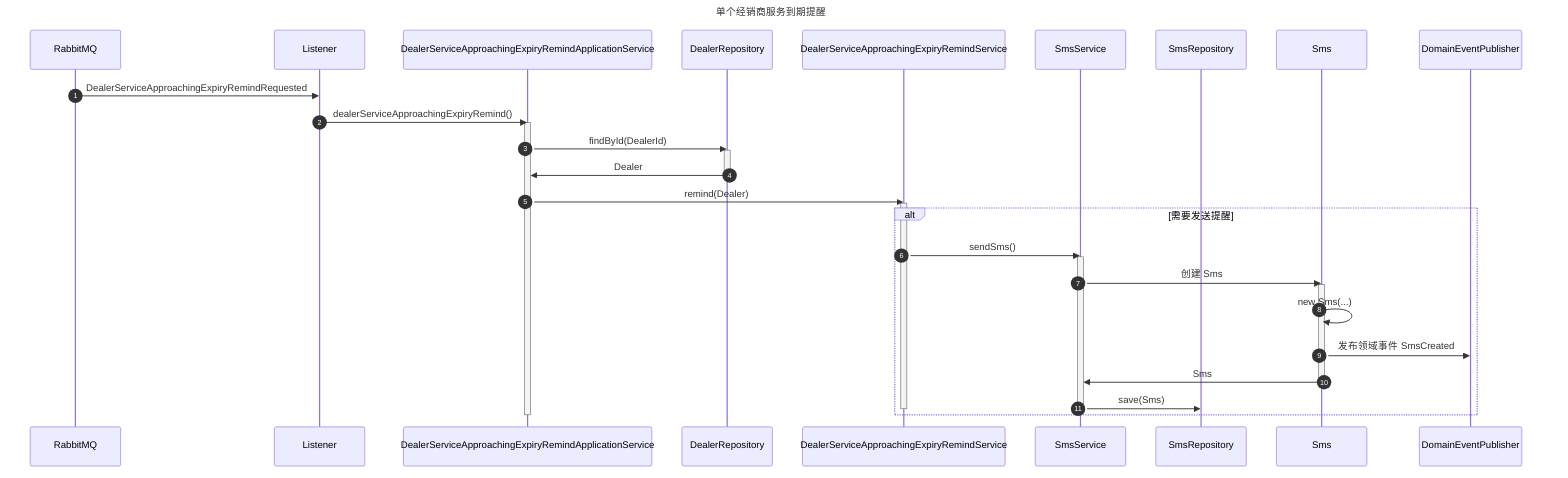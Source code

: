 sequenceDiagram
    title 单个经销商服务到期提醒

    autonumber

    participant RabbitMQ
    participant Listener
    participant DealerServiceApproachingExpiryRemindApplicationService
    participant DealerRepository
    participant DealerServiceApproachingExpiryRemindService
    participant SmsService
    participant SmsRepository
    participant Sms
    participant DomainEventPublisher

    RabbitMQ->>Listener: DealerServiceApproachingExpiryRemindRequested
    Listener->>DealerServiceApproachingExpiryRemindApplicationService: dealerServiceApproachingExpiryRemind()

    activate DealerServiceApproachingExpiryRemindApplicationService
    DealerServiceApproachingExpiryRemindApplicationService->>DealerRepository: findById(DealerId)

    activate DealerRepository
    DealerRepository->>DealerServiceApproachingExpiryRemindApplicationService: Dealer
    deactivate DealerRepository

    DealerServiceApproachingExpiryRemindApplicationService->>DealerServiceApproachingExpiryRemindService: remind(Dealer)

    activate DealerServiceApproachingExpiryRemindService

    alt 需要发送提醒
    DealerServiceApproachingExpiryRemindService->>SmsService: sendSms()

    activate SmsService
    SmsService->>Sms: 创建 Sms

    activate Sms
    Sms->>Sms: new Sms(...)
    Sms->>DomainEventPublisher: 发布领域事件 SmsCreated
    Sms->>SmsService: Sms
    deactivate Sms

    SmsService->>SmsRepository: save(Sms)

    deactivate SmsService

    deactivate DealerServiceApproachingExpiryRemindService

    end

    deactivate DealerServiceApproachingExpiryRemindApplicationService